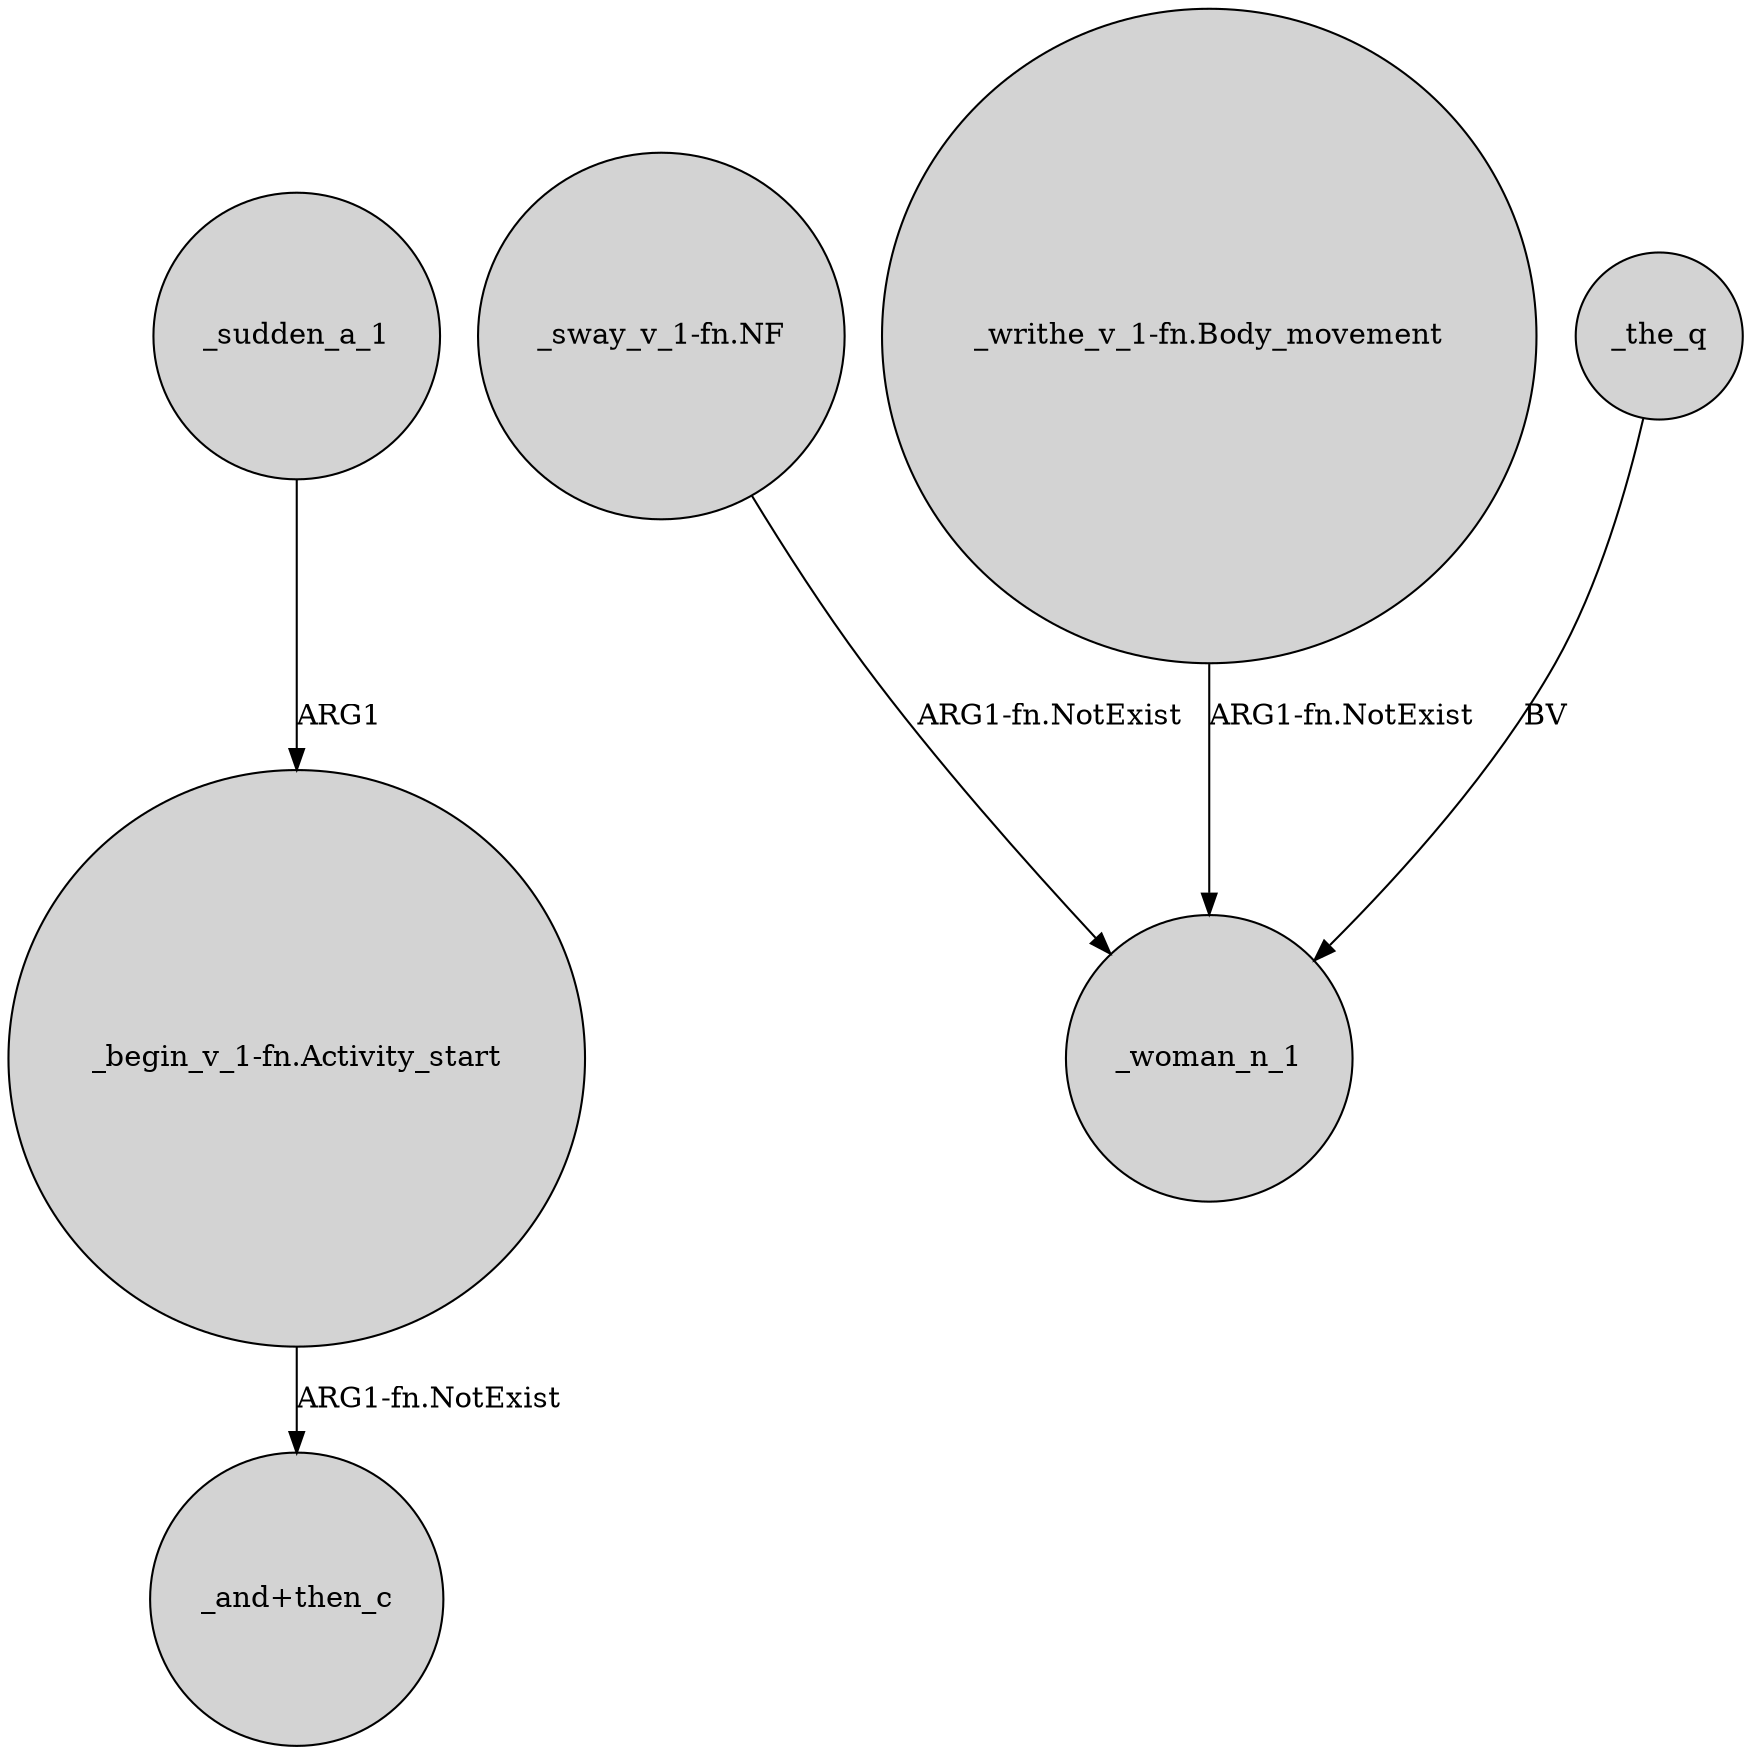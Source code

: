 digraph {
	node [shape=circle style=filled]
	_sudden_a_1 -> "_begin_v_1-fn.Activity_start" [label=ARG1]
	"_sway_v_1-fn.NF" -> _woman_n_1 [label="ARG1-fn.NotExist"]
	"_writhe_v_1-fn.Body_movement" -> _woman_n_1 [label="ARG1-fn.NotExist"]
	_the_q -> _woman_n_1 [label=BV]
	"_begin_v_1-fn.Activity_start" -> "_and+then_c" [label="ARG1-fn.NotExist"]
}
